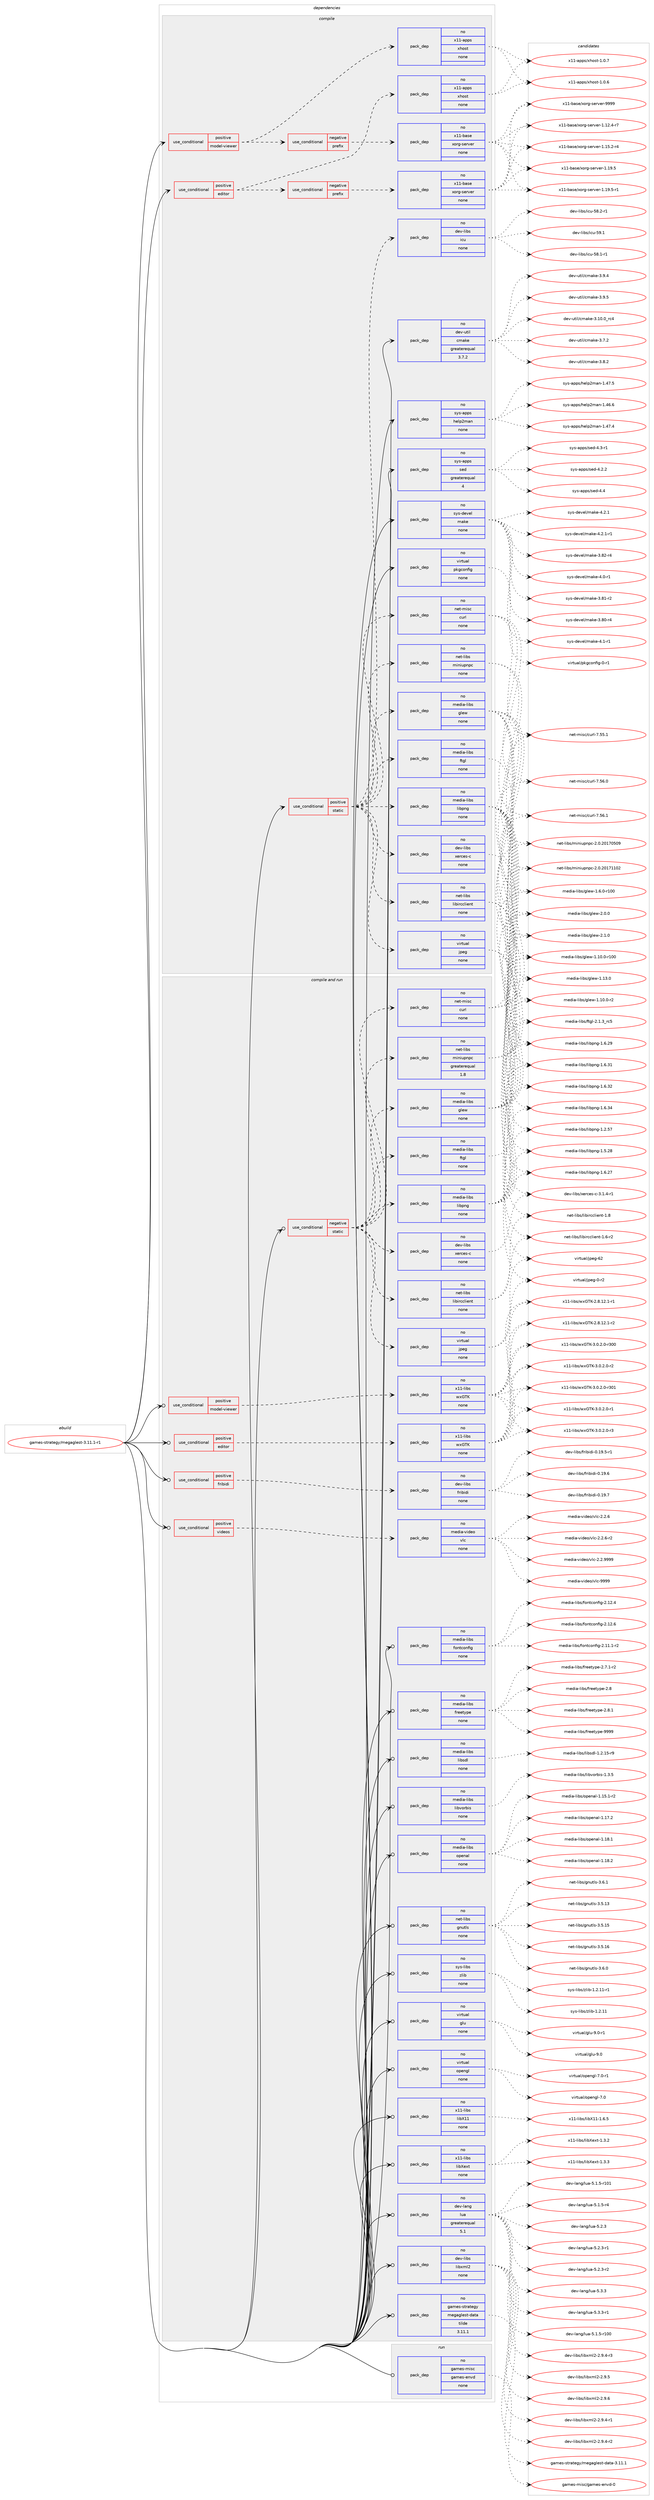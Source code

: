 digraph prolog {

# *************
# Graph options
# *************

newrank=true;
concentrate=true;
compound=true;
graph [rankdir=LR,fontname=Helvetica,fontsize=10,ranksep=1.5];#, ranksep=2.5, nodesep=0.2];
edge  [arrowhead=vee];
node  [fontname=Helvetica,fontsize=10];

# **********
# The ebuild
# **********

subgraph cluster_leftcol {
color=gray;
rank=same;
label=<<i>ebuild</i>>;
id [label="games-strategy/megaglest-3.11.1-r1", color=red, width=4, href="../games-strategy/megaglest-3.11.1-r1.svg"];
}

# ****************
# The dependencies
# ****************

subgraph cluster_midcol {
color=gray;
label=<<i>dependencies</i>>;
subgraph cluster_compile {
fillcolor="#eeeeee";
style=filled;
label=<<i>compile</i>>;
subgraph cond81208 {
dependency304626 [label=<<TABLE BORDER="0" CELLBORDER="1" CELLSPACING="0" CELLPADDING="4"><TR><TD ROWSPAN="3" CELLPADDING="10">use_conditional</TD></TR><TR><TD>positive</TD></TR><TR><TD>editor</TD></TR></TABLE>>, shape=none, color=red];
subgraph cond81209 {
dependency304627 [label=<<TABLE BORDER="0" CELLBORDER="1" CELLSPACING="0" CELLPADDING="4"><TR><TD ROWSPAN="3" CELLPADDING="10">use_conditional</TD></TR><TR><TD>negative</TD></TR><TR><TD>prefix</TD></TR></TABLE>>, shape=none, color=red];
subgraph pack218644 {
dependency304628 [label=<<TABLE BORDER="0" CELLBORDER="1" CELLSPACING="0" CELLPADDING="4" WIDTH="220"><TR><TD ROWSPAN="6" CELLPADDING="30">pack_dep</TD></TR><TR><TD WIDTH="110">no</TD></TR><TR><TD>x11-base</TD></TR><TR><TD>xorg-server</TD></TR><TR><TD>none</TD></TR><TR><TD></TD></TR></TABLE>>, shape=none, color=blue];
}
dependency304627:e -> dependency304628:w [weight=20,style="dashed",arrowhead="vee"];
}
dependency304626:e -> dependency304627:w [weight=20,style="dashed",arrowhead="vee"];
subgraph pack218645 {
dependency304629 [label=<<TABLE BORDER="0" CELLBORDER="1" CELLSPACING="0" CELLPADDING="4" WIDTH="220"><TR><TD ROWSPAN="6" CELLPADDING="30">pack_dep</TD></TR><TR><TD WIDTH="110">no</TD></TR><TR><TD>x11-apps</TD></TR><TR><TD>xhost</TD></TR><TR><TD>none</TD></TR><TR><TD></TD></TR></TABLE>>, shape=none, color=blue];
}
dependency304626:e -> dependency304629:w [weight=20,style="dashed",arrowhead="vee"];
}
id:e -> dependency304626:w [weight=20,style="solid",arrowhead="vee"];
subgraph cond81210 {
dependency304630 [label=<<TABLE BORDER="0" CELLBORDER="1" CELLSPACING="0" CELLPADDING="4"><TR><TD ROWSPAN="3" CELLPADDING="10">use_conditional</TD></TR><TR><TD>positive</TD></TR><TR><TD>model-viewer</TD></TR></TABLE>>, shape=none, color=red];
subgraph cond81211 {
dependency304631 [label=<<TABLE BORDER="0" CELLBORDER="1" CELLSPACING="0" CELLPADDING="4"><TR><TD ROWSPAN="3" CELLPADDING="10">use_conditional</TD></TR><TR><TD>negative</TD></TR><TR><TD>prefix</TD></TR></TABLE>>, shape=none, color=red];
subgraph pack218646 {
dependency304632 [label=<<TABLE BORDER="0" CELLBORDER="1" CELLSPACING="0" CELLPADDING="4" WIDTH="220"><TR><TD ROWSPAN="6" CELLPADDING="30">pack_dep</TD></TR><TR><TD WIDTH="110">no</TD></TR><TR><TD>x11-base</TD></TR><TR><TD>xorg-server</TD></TR><TR><TD>none</TD></TR><TR><TD></TD></TR></TABLE>>, shape=none, color=blue];
}
dependency304631:e -> dependency304632:w [weight=20,style="dashed",arrowhead="vee"];
}
dependency304630:e -> dependency304631:w [weight=20,style="dashed",arrowhead="vee"];
subgraph pack218647 {
dependency304633 [label=<<TABLE BORDER="0" CELLBORDER="1" CELLSPACING="0" CELLPADDING="4" WIDTH="220"><TR><TD ROWSPAN="6" CELLPADDING="30">pack_dep</TD></TR><TR><TD WIDTH="110">no</TD></TR><TR><TD>x11-apps</TD></TR><TR><TD>xhost</TD></TR><TR><TD>none</TD></TR><TR><TD></TD></TR></TABLE>>, shape=none, color=blue];
}
dependency304630:e -> dependency304633:w [weight=20,style="dashed",arrowhead="vee"];
}
id:e -> dependency304630:w [weight=20,style="solid",arrowhead="vee"];
subgraph cond81212 {
dependency304634 [label=<<TABLE BORDER="0" CELLBORDER="1" CELLSPACING="0" CELLPADDING="4"><TR><TD ROWSPAN="3" CELLPADDING="10">use_conditional</TD></TR><TR><TD>positive</TD></TR><TR><TD>static</TD></TR></TABLE>>, shape=none, color=red];
subgraph pack218648 {
dependency304635 [label=<<TABLE BORDER="0" CELLBORDER="1" CELLSPACING="0" CELLPADDING="4" WIDTH="220"><TR><TD ROWSPAN="6" CELLPADDING="30">pack_dep</TD></TR><TR><TD WIDTH="110">no</TD></TR><TR><TD>dev-libs</TD></TR><TR><TD>icu</TD></TR><TR><TD>none</TD></TR><TR><TD></TD></TR></TABLE>>, shape=none, color=blue];
}
dependency304634:e -> dependency304635:w [weight=20,style="dashed",arrowhead="vee"];
subgraph pack218649 {
dependency304636 [label=<<TABLE BORDER="0" CELLBORDER="1" CELLSPACING="0" CELLPADDING="4" WIDTH="220"><TR><TD ROWSPAN="6" CELLPADDING="30">pack_dep</TD></TR><TR><TD WIDTH="110">no</TD></TR><TR><TD>dev-libs</TD></TR><TR><TD>xerces-c</TD></TR><TR><TD>none</TD></TR><TR><TD></TD></TR></TABLE>>, shape=none, color=blue];
}
dependency304634:e -> dependency304636:w [weight=20,style="dashed",arrowhead="vee"];
subgraph pack218650 {
dependency304637 [label=<<TABLE BORDER="0" CELLBORDER="1" CELLSPACING="0" CELLPADDING="4" WIDTH="220"><TR><TD ROWSPAN="6" CELLPADDING="30">pack_dep</TD></TR><TR><TD WIDTH="110">no</TD></TR><TR><TD>media-libs</TD></TR><TR><TD>ftgl</TD></TR><TR><TD>none</TD></TR><TR><TD></TD></TR></TABLE>>, shape=none, color=blue];
}
dependency304634:e -> dependency304637:w [weight=20,style="dashed",arrowhead="vee"];
subgraph pack218651 {
dependency304638 [label=<<TABLE BORDER="0" CELLBORDER="1" CELLSPACING="0" CELLPADDING="4" WIDTH="220"><TR><TD ROWSPAN="6" CELLPADDING="30">pack_dep</TD></TR><TR><TD WIDTH="110">no</TD></TR><TR><TD>media-libs</TD></TR><TR><TD>glew</TD></TR><TR><TD>none</TD></TR><TR><TD></TD></TR></TABLE>>, shape=none, color=blue];
}
dependency304634:e -> dependency304638:w [weight=20,style="dashed",arrowhead="vee"];
subgraph pack218652 {
dependency304639 [label=<<TABLE BORDER="0" CELLBORDER="1" CELLSPACING="0" CELLPADDING="4" WIDTH="220"><TR><TD ROWSPAN="6" CELLPADDING="30">pack_dep</TD></TR><TR><TD WIDTH="110">no</TD></TR><TR><TD>media-libs</TD></TR><TR><TD>libpng</TD></TR><TR><TD>none</TD></TR><TR><TD></TD></TR></TABLE>>, shape=none, color=blue];
}
dependency304634:e -> dependency304639:w [weight=20,style="dashed",arrowhead="vee"];
subgraph pack218653 {
dependency304640 [label=<<TABLE BORDER="0" CELLBORDER="1" CELLSPACING="0" CELLPADDING="4" WIDTH="220"><TR><TD ROWSPAN="6" CELLPADDING="30">pack_dep</TD></TR><TR><TD WIDTH="110">no</TD></TR><TR><TD>net-libs</TD></TR><TR><TD>libircclient</TD></TR><TR><TD>none</TD></TR><TR><TD></TD></TR></TABLE>>, shape=none, color=blue];
}
dependency304634:e -> dependency304640:w [weight=20,style="dashed",arrowhead="vee"];
subgraph pack218654 {
dependency304641 [label=<<TABLE BORDER="0" CELLBORDER="1" CELLSPACING="0" CELLPADDING="4" WIDTH="220"><TR><TD ROWSPAN="6" CELLPADDING="30">pack_dep</TD></TR><TR><TD WIDTH="110">no</TD></TR><TR><TD>net-libs</TD></TR><TR><TD>miniupnpc</TD></TR><TR><TD>none</TD></TR><TR><TD></TD></TR></TABLE>>, shape=none, color=blue];
}
dependency304634:e -> dependency304641:w [weight=20,style="dashed",arrowhead="vee"];
subgraph pack218655 {
dependency304642 [label=<<TABLE BORDER="0" CELLBORDER="1" CELLSPACING="0" CELLPADDING="4" WIDTH="220"><TR><TD ROWSPAN="6" CELLPADDING="30">pack_dep</TD></TR><TR><TD WIDTH="110">no</TD></TR><TR><TD>net-misc</TD></TR><TR><TD>curl</TD></TR><TR><TD>none</TD></TR><TR><TD></TD></TR></TABLE>>, shape=none, color=blue];
}
dependency304634:e -> dependency304642:w [weight=20,style="dashed",arrowhead="vee"];
subgraph pack218656 {
dependency304643 [label=<<TABLE BORDER="0" CELLBORDER="1" CELLSPACING="0" CELLPADDING="4" WIDTH="220"><TR><TD ROWSPAN="6" CELLPADDING="30">pack_dep</TD></TR><TR><TD WIDTH="110">no</TD></TR><TR><TD>virtual</TD></TR><TR><TD>jpeg</TD></TR><TR><TD>none</TD></TR><TR><TD></TD></TR></TABLE>>, shape=none, color=blue];
}
dependency304634:e -> dependency304643:w [weight=20,style="dashed",arrowhead="vee"];
}
id:e -> dependency304634:w [weight=20,style="solid",arrowhead="vee"];
subgraph pack218657 {
dependency304644 [label=<<TABLE BORDER="0" CELLBORDER="1" CELLSPACING="0" CELLPADDING="4" WIDTH="220"><TR><TD ROWSPAN="6" CELLPADDING="30">pack_dep</TD></TR><TR><TD WIDTH="110">no</TD></TR><TR><TD>dev-util</TD></TR><TR><TD>cmake</TD></TR><TR><TD>greaterequal</TD></TR><TR><TD>3.7.2</TD></TR></TABLE>>, shape=none, color=blue];
}
id:e -> dependency304644:w [weight=20,style="solid",arrowhead="vee"];
subgraph pack218658 {
dependency304645 [label=<<TABLE BORDER="0" CELLBORDER="1" CELLSPACING="0" CELLPADDING="4" WIDTH="220"><TR><TD ROWSPAN="6" CELLPADDING="30">pack_dep</TD></TR><TR><TD WIDTH="110">no</TD></TR><TR><TD>sys-apps</TD></TR><TR><TD>help2man</TD></TR><TR><TD>none</TD></TR><TR><TD></TD></TR></TABLE>>, shape=none, color=blue];
}
id:e -> dependency304645:w [weight=20,style="solid",arrowhead="vee"];
subgraph pack218659 {
dependency304646 [label=<<TABLE BORDER="0" CELLBORDER="1" CELLSPACING="0" CELLPADDING="4" WIDTH="220"><TR><TD ROWSPAN="6" CELLPADDING="30">pack_dep</TD></TR><TR><TD WIDTH="110">no</TD></TR><TR><TD>sys-apps</TD></TR><TR><TD>sed</TD></TR><TR><TD>greaterequal</TD></TR><TR><TD>4</TD></TR></TABLE>>, shape=none, color=blue];
}
id:e -> dependency304646:w [weight=20,style="solid",arrowhead="vee"];
subgraph pack218660 {
dependency304647 [label=<<TABLE BORDER="0" CELLBORDER="1" CELLSPACING="0" CELLPADDING="4" WIDTH="220"><TR><TD ROWSPAN="6" CELLPADDING="30">pack_dep</TD></TR><TR><TD WIDTH="110">no</TD></TR><TR><TD>sys-devel</TD></TR><TR><TD>make</TD></TR><TR><TD>none</TD></TR><TR><TD></TD></TR></TABLE>>, shape=none, color=blue];
}
id:e -> dependency304647:w [weight=20,style="solid",arrowhead="vee"];
subgraph pack218661 {
dependency304648 [label=<<TABLE BORDER="0" CELLBORDER="1" CELLSPACING="0" CELLPADDING="4" WIDTH="220"><TR><TD ROWSPAN="6" CELLPADDING="30">pack_dep</TD></TR><TR><TD WIDTH="110">no</TD></TR><TR><TD>virtual</TD></TR><TR><TD>pkgconfig</TD></TR><TR><TD>none</TD></TR><TR><TD></TD></TR></TABLE>>, shape=none, color=blue];
}
id:e -> dependency304648:w [weight=20,style="solid",arrowhead="vee"];
}
subgraph cluster_compileandrun {
fillcolor="#eeeeee";
style=filled;
label=<<i>compile and run</i>>;
subgraph cond81213 {
dependency304649 [label=<<TABLE BORDER="0" CELLBORDER="1" CELLSPACING="0" CELLPADDING="4"><TR><TD ROWSPAN="3" CELLPADDING="10">use_conditional</TD></TR><TR><TD>negative</TD></TR><TR><TD>static</TD></TR></TABLE>>, shape=none, color=red];
subgraph pack218662 {
dependency304650 [label=<<TABLE BORDER="0" CELLBORDER="1" CELLSPACING="0" CELLPADDING="4" WIDTH="220"><TR><TD ROWSPAN="6" CELLPADDING="30">pack_dep</TD></TR><TR><TD WIDTH="110">no</TD></TR><TR><TD>dev-libs</TD></TR><TR><TD>xerces-c</TD></TR><TR><TD>none</TD></TR><TR><TD></TD></TR></TABLE>>, shape=none, color=blue];
}
dependency304649:e -> dependency304650:w [weight=20,style="dashed",arrowhead="vee"];
subgraph pack218663 {
dependency304651 [label=<<TABLE BORDER="0" CELLBORDER="1" CELLSPACING="0" CELLPADDING="4" WIDTH="220"><TR><TD ROWSPAN="6" CELLPADDING="30">pack_dep</TD></TR><TR><TD WIDTH="110">no</TD></TR><TR><TD>media-libs</TD></TR><TR><TD>ftgl</TD></TR><TR><TD>none</TD></TR><TR><TD></TD></TR></TABLE>>, shape=none, color=blue];
}
dependency304649:e -> dependency304651:w [weight=20,style="dashed",arrowhead="vee"];
subgraph pack218664 {
dependency304652 [label=<<TABLE BORDER="0" CELLBORDER="1" CELLSPACING="0" CELLPADDING="4" WIDTH="220"><TR><TD ROWSPAN="6" CELLPADDING="30">pack_dep</TD></TR><TR><TD WIDTH="110">no</TD></TR><TR><TD>media-libs</TD></TR><TR><TD>glew</TD></TR><TR><TD>none</TD></TR><TR><TD></TD></TR></TABLE>>, shape=none, color=blue];
}
dependency304649:e -> dependency304652:w [weight=20,style="dashed",arrowhead="vee"];
subgraph pack218665 {
dependency304653 [label=<<TABLE BORDER="0" CELLBORDER="1" CELLSPACING="0" CELLPADDING="4" WIDTH="220"><TR><TD ROWSPAN="6" CELLPADDING="30">pack_dep</TD></TR><TR><TD WIDTH="110">no</TD></TR><TR><TD>media-libs</TD></TR><TR><TD>libpng</TD></TR><TR><TD>none</TD></TR><TR><TD></TD></TR></TABLE>>, shape=none, color=blue];
}
dependency304649:e -> dependency304653:w [weight=20,style="dashed",arrowhead="vee"];
subgraph pack218666 {
dependency304654 [label=<<TABLE BORDER="0" CELLBORDER="1" CELLSPACING="0" CELLPADDING="4" WIDTH="220"><TR><TD ROWSPAN="6" CELLPADDING="30">pack_dep</TD></TR><TR><TD WIDTH="110">no</TD></TR><TR><TD>net-libs</TD></TR><TR><TD>libircclient</TD></TR><TR><TD>none</TD></TR><TR><TD></TD></TR></TABLE>>, shape=none, color=blue];
}
dependency304649:e -> dependency304654:w [weight=20,style="dashed",arrowhead="vee"];
subgraph pack218667 {
dependency304655 [label=<<TABLE BORDER="0" CELLBORDER="1" CELLSPACING="0" CELLPADDING="4" WIDTH="220"><TR><TD ROWSPAN="6" CELLPADDING="30">pack_dep</TD></TR><TR><TD WIDTH="110">no</TD></TR><TR><TD>net-libs</TD></TR><TR><TD>miniupnpc</TD></TR><TR><TD>greaterequal</TD></TR><TR><TD>1.8</TD></TR></TABLE>>, shape=none, color=blue];
}
dependency304649:e -> dependency304655:w [weight=20,style="dashed",arrowhead="vee"];
subgraph pack218668 {
dependency304656 [label=<<TABLE BORDER="0" CELLBORDER="1" CELLSPACING="0" CELLPADDING="4" WIDTH="220"><TR><TD ROWSPAN="6" CELLPADDING="30">pack_dep</TD></TR><TR><TD WIDTH="110">no</TD></TR><TR><TD>net-misc</TD></TR><TR><TD>curl</TD></TR><TR><TD>none</TD></TR><TR><TD></TD></TR></TABLE>>, shape=none, color=blue];
}
dependency304649:e -> dependency304656:w [weight=20,style="dashed",arrowhead="vee"];
subgraph pack218669 {
dependency304657 [label=<<TABLE BORDER="0" CELLBORDER="1" CELLSPACING="0" CELLPADDING="4" WIDTH="220"><TR><TD ROWSPAN="6" CELLPADDING="30">pack_dep</TD></TR><TR><TD WIDTH="110">no</TD></TR><TR><TD>virtual</TD></TR><TR><TD>jpeg</TD></TR><TR><TD>none</TD></TR><TR><TD></TD></TR></TABLE>>, shape=none, color=blue];
}
dependency304649:e -> dependency304657:w [weight=20,style="dashed",arrowhead="vee"];
}
id:e -> dependency304649:w [weight=20,style="solid",arrowhead="odotvee"];
subgraph cond81214 {
dependency304658 [label=<<TABLE BORDER="0" CELLBORDER="1" CELLSPACING="0" CELLPADDING="4"><TR><TD ROWSPAN="3" CELLPADDING="10">use_conditional</TD></TR><TR><TD>positive</TD></TR><TR><TD>editor</TD></TR></TABLE>>, shape=none, color=red];
subgraph pack218670 {
dependency304659 [label=<<TABLE BORDER="0" CELLBORDER="1" CELLSPACING="0" CELLPADDING="4" WIDTH="220"><TR><TD ROWSPAN="6" CELLPADDING="30">pack_dep</TD></TR><TR><TD WIDTH="110">no</TD></TR><TR><TD>x11-libs</TD></TR><TR><TD>wxGTK</TD></TR><TR><TD>none</TD></TR><TR><TD></TD></TR></TABLE>>, shape=none, color=blue];
}
dependency304658:e -> dependency304659:w [weight=20,style="dashed",arrowhead="vee"];
}
id:e -> dependency304658:w [weight=20,style="solid",arrowhead="odotvee"];
subgraph cond81215 {
dependency304660 [label=<<TABLE BORDER="0" CELLBORDER="1" CELLSPACING="0" CELLPADDING="4"><TR><TD ROWSPAN="3" CELLPADDING="10">use_conditional</TD></TR><TR><TD>positive</TD></TR><TR><TD>fribidi</TD></TR></TABLE>>, shape=none, color=red];
subgraph pack218671 {
dependency304661 [label=<<TABLE BORDER="0" CELLBORDER="1" CELLSPACING="0" CELLPADDING="4" WIDTH="220"><TR><TD ROWSPAN="6" CELLPADDING="30">pack_dep</TD></TR><TR><TD WIDTH="110">no</TD></TR><TR><TD>dev-libs</TD></TR><TR><TD>fribidi</TD></TR><TR><TD>none</TD></TR><TR><TD></TD></TR></TABLE>>, shape=none, color=blue];
}
dependency304660:e -> dependency304661:w [weight=20,style="dashed",arrowhead="vee"];
}
id:e -> dependency304660:w [weight=20,style="solid",arrowhead="odotvee"];
subgraph cond81216 {
dependency304662 [label=<<TABLE BORDER="0" CELLBORDER="1" CELLSPACING="0" CELLPADDING="4"><TR><TD ROWSPAN="3" CELLPADDING="10">use_conditional</TD></TR><TR><TD>positive</TD></TR><TR><TD>model-viewer</TD></TR></TABLE>>, shape=none, color=red];
subgraph pack218672 {
dependency304663 [label=<<TABLE BORDER="0" CELLBORDER="1" CELLSPACING="0" CELLPADDING="4" WIDTH="220"><TR><TD ROWSPAN="6" CELLPADDING="30">pack_dep</TD></TR><TR><TD WIDTH="110">no</TD></TR><TR><TD>x11-libs</TD></TR><TR><TD>wxGTK</TD></TR><TR><TD>none</TD></TR><TR><TD></TD></TR></TABLE>>, shape=none, color=blue];
}
dependency304662:e -> dependency304663:w [weight=20,style="dashed",arrowhead="vee"];
}
id:e -> dependency304662:w [weight=20,style="solid",arrowhead="odotvee"];
subgraph cond81217 {
dependency304664 [label=<<TABLE BORDER="0" CELLBORDER="1" CELLSPACING="0" CELLPADDING="4"><TR><TD ROWSPAN="3" CELLPADDING="10">use_conditional</TD></TR><TR><TD>positive</TD></TR><TR><TD>videos</TD></TR></TABLE>>, shape=none, color=red];
subgraph pack218673 {
dependency304665 [label=<<TABLE BORDER="0" CELLBORDER="1" CELLSPACING="0" CELLPADDING="4" WIDTH="220"><TR><TD ROWSPAN="6" CELLPADDING="30">pack_dep</TD></TR><TR><TD WIDTH="110">no</TD></TR><TR><TD>media-video</TD></TR><TR><TD>vlc</TD></TR><TR><TD>none</TD></TR><TR><TD></TD></TR></TABLE>>, shape=none, color=blue];
}
dependency304664:e -> dependency304665:w [weight=20,style="dashed",arrowhead="vee"];
}
id:e -> dependency304664:w [weight=20,style="solid",arrowhead="odotvee"];
subgraph pack218674 {
dependency304666 [label=<<TABLE BORDER="0" CELLBORDER="1" CELLSPACING="0" CELLPADDING="4" WIDTH="220"><TR><TD ROWSPAN="6" CELLPADDING="30">pack_dep</TD></TR><TR><TD WIDTH="110">no</TD></TR><TR><TD>dev-lang</TD></TR><TR><TD>lua</TD></TR><TR><TD>greaterequal</TD></TR><TR><TD>5.1</TD></TR></TABLE>>, shape=none, color=blue];
}
id:e -> dependency304666:w [weight=20,style="solid",arrowhead="odotvee"];
subgraph pack218675 {
dependency304667 [label=<<TABLE BORDER="0" CELLBORDER="1" CELLSPACING="0" CELLPADDING="4" WIDTH="220"><TR><TD ROWSPAN="6" CELLPADDING="30">pack_dep</TD></TR><TR><TD WIDTH="110">no</TD></TR><TR><TD>dev-libs</TD></TR><TR><TD>libxml2</TD></TR><TR><TD>none</TD></TR><TR><TD></TD></TR></TABLE>>, shape=none, color=blue];
}
id:e -> dependency304667:w [weight=20,style="solid",arrowhead="odotvee"];
subgraph pack218676 {
dependency304668 [label=<<TABLE BORDER="0" CELLBORDER="1" CELLSPACING="0" CELLPADDING="4" WIDTH="220"><TR><TD ROWSPAN="6" CELLPADDING="30">pack_dep</TD></TR><TR><TD WIDTH="110">no</TD></TR><TR><TD>games-strategy</TD></TR><TR><TD>megaglest-data</TD></TR><TR><TD>tilde</TD></TR><TR><TD>3.11.1</TD></TR></TABLE>>, shape=none, color=blue];
}
id:e -> dependency304668:w [weight=20,style="solid",arrowhead="odotvee"];
subgraph pack218677 {
dependency304669 [label=<<TABLE BORDER="0" CELLBORDER="1" CELLSPACING="0" CELLPADDING="4" WIDTH="220"><TR><TD ROWSPAN="6" CELLPADDING="30">pack_dep</TD></TR><TR><TD WIDTH="110">no</TD></TR><TR><TD>media-libs</TD></TR><TR><TD>fontconfig</TD></TR><TR><TD>none</TD></TR><TR><TD></TD></TR></TABLE>>, shape=none, color=blue];
}
id:e -> dependency304669:w [weight=20,style="solid",arrowhead="odotvee"];
subgraph pack218678 {
dependency304670 [label=<<TABLE BORDER="0" CELLBORDER="1" CELLSPACING="0" CELLPADDING="4" WIDTH="220"><TR><TD ROWSPAN="6" CELLPADDING="30">pack_dep</TD></TR><TR><TD WIDTH="110">no</TD></TR><TR><TD>media-libs</TD></TR><TR><TD>freetype</TD></TR><TR><TD>none</TD></TR><TR><TD></TD></TR></TABLE>>, shape=none, color=blue];
}
id:e -> dependency304670:w [weight=20,style="solid",arrowhead="odotvee"];
subgraph pack218679 {
dependency304671 [label=<<TABLE BORDER="0" CELLBORDER="1" CELLSPACING="0" CELLPADDING="4" WIDTH="220"><TR><TD ROWSPAN="6" CELLPADDING="30">pack_dep</TD></TR><TR><TD WIDTH="110">no</TD></TR><TR><TD>media-libs</TD></TR><TR><TD>libsdl</TD></TR><TR><TD>none</TD></TR><TR><TD></TD></TR></TABLE>>, shape=none, color=blue];
}
id:e -> dependency304671:w [weight=20,style="solid",arrowhead="odotvee"];
subgraph pack218680 {
dependency304672 [label=<<TABLE BORDER="0" CELLBORDER="1" CELLSPACING="0" CELLPADDING="4" WIDTH="220"><TR><TD ROWSPAN="6" CELLPADDING="30">pack_dep</TD></TR><TR><TD WIDTH="110">no</TD></TR><TR><TD>media-libs</TD></TR><TR><TD>libvorbis</TD></TR><TR><TD>none</TD></TR><TR><TD></TD></TR></TABLE>>, shape=none, color=blue];
}
id:e -> dependency304672:w [weight=20,style="solid",arrowhead="odotvee"];
subgraph pack218681 {
dependency304673 [label=<<TABLE BORDER="0" CELLBORDER="1" CELLSPACING="0" CELLPADDING="4" WIDTH="220"><TR><TD ROWSPAN="6" CELLPADDING="30">pack_dep</TD></TR><TR><TD WIDTH="110">no</TD></TR><TR><TD>media-libs</TD></TR><TR><TD>openal</TD></TR><TR><TD>none</TD></TR><TR><TD></TD></TR></TABLE>>, shape=none, color=blue];
}
id:e -> dependency304673:w [weight=20,style="solid",arrowhead="odotvee"];
subgraph pack218682 {
dependency304674 [label=<<TABLE BORDER="0" CELLBORDER="1" CELLSPACING="0" CELLPADDING="4" WIDTH="220"><TR><TD ROWSPAN="6" CELLPADDING="30">pack_dep</TD></TR><TR><TD WIDTH="110">no</TD></TR><TR><TD>net-libs</TD></TR><TR><TD>gnutls</TD></TR><TR><TD>none</TD></TR><TR><TD></TD></TR></TABLE>>, shape=none, color=blue];
}
id:e -> dependency304674:w [weight=20,style="solid",arrowhead="odotvee"];
subgraph pack218683 {
dependency304675 [label=<<TABLE BORDER="0" CELLBORDER="1" CELLSPACING="0" CELLPADDING="4" WIDTH="220"><TR><TD ROWSPAN="6" CELLPADDING="30">pack_dep</TD></TR><TR><TD WIDTH="110">no</TD></TR><TR><TD>sys-libs</TD></TR><TR><TD>zlib</TD></TR><TR><TD>none</TD></TR><TR><TD></TD></TR></TABLE>>, shape=none, color=blue];
}
id:e -> dependency304675:w [weight=20,style="solid",arrowhead="odotvee"];
subgraph pack218684 {
dependency304676 [label=<<TABLE BORDER="0" CELLBORDER="1" CELLSPACING="0" CELLPADDING="4" WIDTH="220"><TR><TD ROWSPAN="6" CELLPADDING="30">pack_dep</TD></TR><TR><TD WIDTH="110">no</TD></TR><TR><TD>virtual</TD></TR><TR><TD>glu</TD></TR><TR><TD>none</TD></TR><TR><TD></TD></TR></TABLE>>, shape=none, color=blue];
}
id:e -> dependency304676:w [weight=20,style="solid",arrowhead="odotvee"];
subgraph pack218685 {
dependency304677 [label=<<TABLE BORDER="0" CELLBORDER="1" CELLSPACING="0" CELLPADDING="4" WIDTH="220"><TR><TD ROWSPAN="6" CELLPADDING="30">pack_dep</TD></TR><TR><TD WIDTH="110">no</TD></TR><TR><TD>virtual</TD></TR><TR><TD>opengl</TD></TR><TR><TD>none</TD></TR><TR><TD></TD></TR></TABLE>>, shape=none, color=blue];
}
id:e -> dependency304677:w [weight=20,style="solid",arrowhead="odotvee"];
subgraph pack218686 {
dependency304678 [label=<<TABLE BORDER="0" CELLBORDER="1" CELLSPACING="0" CELLPADDING="4" WIDTH="220"><TR><TD ROWSPAN="6" CELLPADDING="30">pack_dep</TD></TR><TR><TD WIDTH="110">no</TD></TR><TR><TD>x11-libs</TD></TR><TR><TD>libX11</TD></TR><TR><TD>none</TD></TR><TR><TD></TD></TR></TABLE>>, shape=none, color=blue];
}
id:e -> dependency304678:w [weight=20,style="solid",arrowhead="odotvee"];
subgraph pack218687 {
dependency304679 [label=<<TABLE BORDER="0" CELLBORDER="1" CELLSPACING="0" CELLPADDING="4" WIDTH="220"><TR><TD ROWSPAN="6" CELLPADDING="30">pack_dep</TD></TR><TR><TD WIDTH="110">no</TD></TR><TR><TD>x11-libs</TD></TR><TR><TD>libXext</TD></TR><TR><TD>none</TD></TR><TR><TD></TD></TR></TABLE>>, shape=none, color=blue];
}
id:e -> dependency304679:w [weight=20,style="solid",arrowhead="odotvee"];
}
subgraph cluster_run {
fillcolor="#eeeeee";
style=filled;
label=<<i>run</i>>;
subgraph pack218688 {
dependency304680 [label=<<TABLE BORDER="0" CELLBORDER="1" CELLSPACING="0" CELLPADDING="4" WIDTH="220"><TR><TD ROWSPAN="6" CELLPADDING="30">pack_dep</TD></TR><TR><TD WIDTH="110">no</TD></TR><TR><TD>games-misc</TD></TR><TR><TD>games-envd</TD></TR><TR><TD>none</TD></TR><TR><TD></TD></TR></TABLE>>, shape=none, color=blue];
}
id:e -> dependency304680:w [weight=20,style="solid",arrowhead="odot"];
}
}

# **************
# The candidates
# **************

subgraph cluster_choices {
rank=same;
color=gray;
label=<<i>candidates</i>>;

subgraph choice218644 {
color=black;
nodesep=1;
choice12049494598971151014712011111410345115101114118101114454946495046524511455 [label="x11-base/xorg-server-1.12.4-r7", color=red, width=4,href="../x11-base/xorg-server-1.12.4-r7.svg"];
choice12049494598971151014712011111410345115101114118101114454946495346504511452 [label="x11-base/xorg-server-1.15.2-r4", color=red, width=4,href="../x11-base/xorg-server-1.15.2-r4.svg"];
choice1204949459897115101471201111141034511510111411810111445494649574653 [label="x11-base/xorg-server-1.19.5", color=red, width=4,href="../x11-base/xorg-server-1.19.5.svg"];
choice12049494598971151014712011111410345115101114118101114454946495746534511449 [label="x11-base/xorg-server-1.19.5-r1", color=red, width=4,href="../x11-base/xorg-server-1.19.5-r1.svg"];
choice120494945989711510147120111114103451151011141181011144557575757 [label="x11-base/xorg-server-9999", color=red, width=4,href="../x11-base/xorg-server-9999.svg"];
dependency304628:e -> choice12049494598971151014712011111410345115101114118101114454946495046524511455:w [style=dotted,weight="100"];
dependency304628:e -> choice12049494598971151014712011111410345115101114118101114454946495346504511452:w [style=dotted,weight="100"];
dependency304628:e -> choice1204949459897115101471201111141034511510111411810111445494649574653:w [style=dotted,weight="100"];
dependency304628:e -> choice12049494598971151014712011111410345115101114118101114454946495746534511449:w [style=dotted,weight="100"];
dependency304628:e -> choice120494945989711510147120111114103451151011141181011144557575757:w [style=dotted,weight="100"];
}
subgraph choice218645 {
color=black;
nodesep=1;
choice1204949459711211211547120104111115116454946484654 [label="x11-apps/xhost-1.0.6", color=red, width=4,href="../x11-apps/xhost-1.0.6.svg"];
choice1204949459711211211547120104111115116454946484655 [label="x11-apps/xhost-1.0.7", color=red, width=4,href="../x11-apps/xhost-1.0.7.svg"];
dependency304629:e -> choice1204949459711211211547120104111115116454946484654:w [style=dotted,weight="100"];
dependency304629:e -> choice1204949459711211211547120104111115116454946484655:w [style=dotted,weight="100"];
}
subgraph choice218646 {
color=black;
nodesep=1;
choice12049494598971151014712011111410345115101114118101114454946495046524511455 [label="x11-base/xorg-server-1.12.4-r7", color=red, width=4,href="../x11-base/xorg-server-1.12.4-r7.svg"];
choice12049494598971151014712011111410345115101114118101114454946495346504511452 [label="x11-base/xorg-server-1.15.2-r4", color=red, width=4,href="../x11-base/xorg-server-1.15.2-r4.svg"];
choice1204949459897115101471201111141034511510111411810111445494649574653 [label="x11-base/xorg-server-1.19.5", color=red, width=4,href="../x11-base/xorg-server-1.19.5.svg"];
choice12049494598971151014712011111410345115101114118101114454946495746534511449 [label="x11-base/xorg-server-1.19.5-r1", color=red, width=4,href="../x11-base/xorg-server-1.19.5-r1.svg"];
choice120494945989711510147120111114103451151011141181011144557575757 [label="x11-base/xorg-server-9999", color=red, width=4,href="../x11-base/xorg-server-9999.svg"];
dependency304632:e -> choice12049494598971151014712011111410345115101114118101114454946495046524511455:w [style=dotted,weight="100"];
dependency304632:e -> choice12049494598971151014712011111410345115101114118101114454946495346504511452:w [style=dotted,weight="100"];
dependency304632:e -> choice1204949459897115101471201111141034511510111411810111445494649574653:w [style=dotted,weight="100"];
dependency304632:e -> choice12049494598971151014712011111410345115101114118101114454946495746534511449:w [style=dotted,weight="100"];
dependency304632:e -> choice120494945989711510147120111114103451151011141181011144557575757:w [style=dotted,weight="100"];
}
subgraph choice218647 {
color=black;
nodesep=1;
choice1204949459711211211547120104111115116454946484654 [label="x11-apps/xhost-1.0.6", color=red, width=4,href="../x11-apps/xhost-1.0.6.svg"];
choice1204949459711211211547120104111115116454946484655 [label="x11-apps/xhost-1.0.7", color=red, width=4,href="../x11-apps/xhost-1.0.7.svg"];
dependency304633:e -> choice1204949459711211211547120104111115116454946484654:w [style=dotted,weight="100"];
dependency304633:e -> choice1204949459711211211547120104111115116454946484655:w [style=dotted,weight="100"];
}
subgraph choice218648 {
color=black;
nodesep=1;
choice1001011184510810598115471059911745535646494511449 [label="dev-libs/icu-58.1-r1", color=red, width=4,href="../dev-libs/icu-58.1-r1.svg"];
choice1001011184510810598115471059911745535646504511449 [label="dev-libs/icu-58.2-r1", color=red, width=4,href="../dev-libs/icu-58.2-r1.svg"];
choice100101118451081059811547105991174553574649 [label="dev-libs/icu-59.1", color=red, width=4,href="../dev-libs/icu-59.1.svg"];
dependency304635:e -> choice1001011184510810598115471059911745535646494511449:w [style=dotted,weight="100"];
dependency304635:e -> choice1001011184510810598115471059911745535646504511449:w [style=dotted,weight="100"];
dependency304635:e -> choice100101118451081059811547105991174553574649:w [style=dotted,weight="100"];
}
subgraph choice218649 {
color=black;
nodesep=1;
choice1001011184510810598115471201011149910111545994551464946524511449 [label="dev-libs/xerces-c-3.1.4-r1", color=red, width=4,href="../dev-libs/xerces-c-3.1.4-r1.svg"];
dependency304636:e -> choice1001011184510810598115471201011149910111545994551464946524511449:w [style=dotted,weight="100"];
}
subgraph choice218650 {
color=black;
nodesep=1;
choice10910110010597451081059811547102116103108455046494651951149953 [label="media-libs/ftgl-2.1.3_rc5", color=red, width=4,href="../media-libs/ftgl-2.1.3_rc5.svg"];
dependency304637:e -> choice10910110010597451081059811547102116103108455046494651951149953:w [style=dotted,weight="100"];
}
subgraph choice218651 {
color=black;
nodesep=1;
choice109101100105974510810598115471031081011194549464948464845114494848 [label="media-libs/glew-1.10.0-r100", color=red, width=4,href="../media-libs/glew-1.10.0-r100.svg"];
choice10910110010597451081059811547103108101119454946494846484511450 [label="media-libs/glew-1.10.0-r2", color=red, width=4,href="../media-libs/glew-1.10.0-r2.svg"];
choice1091011001059745108105981154710310810111945494649514648 [label="media-libs/glew-1.13.0", color=red, width=4,href="../media-libs/glew-1.13.0.svg"];
choice1091011001059745108105981154710310810111945494654464845114494848 [label="media-libs/glew-1.6.0-r100", color=red, width=4,href="../media-libs/glew-1.6.0-r100.svg"];
choice10910110010597451081059811547103108101119455046484648 [label="media-libs/glew-2.0.0", color=red, width=4,href="../media-libs/glew-2.0.0.svg"];
choice10910110010597451081059811547103108101119455046494648 [label="media-libs/glew-2.1.0", color=red, width=4,href="../media-libs/glew-2.1.0.svg"];
dependency304638:e -> choice109101100105974510810598115471031081011194549464948464845114494848:w [style=dotted,weight="100"];
dependency304638:e -> choice10910110010597451081059811547103108101119454946494846484511450:w [style=dotted,weight="100"];
dependency304638:e -> choice1091011001059745108105981154710310810111945494649514648:w [style=dotted,weight="100"];
dependency304638:e -> choice1091011001059745108105981154710310810111945494654464845114494848:w [style=dotted,weight="100"];
dependency304638:e -> choice10910110010597451081059811547103108101119455046484648:w [style=dotted,weight="100"];
dependency304638:e -> choice10910110010597451081059811547103108101119455046494648:w [style=dotted,weight="100"];
}
subgraph choice218652 {
color=black;
nodesep=1;
choice109101100105974510810598115471081059811211010345494650465355 [label="media-libs/libpng-1.2.57", color=red, width=4,href="../media-libs/libpng-1.2.57.svg"];
choice109101100105974510810598115471081059811211010345494653465056 [label="media-libs/libpng-1.5.28", color=red, width=4,href="../media-libs/libpng-1.5.28.svg"];
choice109101100105974510810598115471081059811211010345494654465055 [label="media-libs/libpng-1.6.27", color=red, width=4,href="../media-libs/libpng-1.6.27.svg"];
choice109101100105974510810598115471081059811211010345494654465057 [label="media-libs/libpng-1.6.29", color=red, width=4,href="../media-libs/libpng-1.6.29.svg"];
choice109101100105974510810598115471081059811211010345494654465149 [label="media-libs/libpng-1.6.31", color=red, width=4,href="../media-libs/libpng-1.6.31.svg"];
choice109101100105974510810598115471081059811211010345494654465150 [label="media-libs/libpng-1.6.32", color=red, width=4,href="../media-libs/libpng-1.6.32.svg"];
choice109101100105974510810598115471081059811211010345494654465152 [label="media-libs/libpng-1.6.34", color=red, width=4,href="../media-libs/libpng-1.6.34.svg"];
dependency304639:e -> choice109101100105974510810598115471081059811211010345494650465355:w [style=dotted,weight="100"];
dependency304639:e -> choice109101100105974510810598115471081059811211010345494653465056:w [style=dotted,weight="100"];
dependency304639:e -> choice109101100105974510810598115471081059811211010345494654465055:w [style=dotted,weight="100"];
dependency304639:e -> choice109101100105974510810598115471081059811211010345494654465057:w [style=dotted,weight="100"];
dependency304639:e -> choice109101100105974510810598115471081059811211010345494654465149:w [style=dotted,weight="100"];
dependency304639:e -> choice109101100105974510810598115471081059811211010345494654465150:w [style=dotted,weight="100"];
dependency304639:e -> choice109101100105974510810598115471081059811211010345494654465152:w [style=dotted,weight="100"];
}
subgraph choice218653 {
color=black;
nodesep=1;
choice110101116451081059811547108105981051149999108105101110116454946544511450 [label="net-libs/libircclient-1.6-r2", color=red, width=4,href="../net-libs/libircclient-1.6-r2.svg"];
choice11010111645108105981154710810598105114999910810510111011645494656 [label="net-libs/libircclient-1.8", color=red, width=4,href="../net-libs/libircclient-1.8.svg"];
dependency304640:e -> choice110101116451081059811547108105981051149999108105101110116454946544511450:w [style=dotted,weight="100"];
dependency304640:e -> choice11010111645108105981154710810598105114999910810510111011645494656:w [style=dotted,weight="100"];
}
subgraph choice218654 {
color=black;
nodesep=1;
choice1101011164510810598115471091051101051171121101129945504648465048495548534857 [label="net-libs/miniupnpc-2.0.20170509", color=red, width=4,href="../net-libs/miniupnpc-2.0.20170509.svg"];
choice1101011164510810598115471091051101051171121101129945504648465048495549494850 [label="net-libs/miniupnpc-2.0.20171102", color=red, width=4,href="../net-libs/miniupnpc-2.0.20171102.svg"];
dependency304641:e -> choice1101011164510810598115471091051101051171121101129945504648465048495548534857:w [style=dotted,weight="100"];
dependency304641:e -> choice1101011164510810598115471091051101051171121101129945504648465048495549494850:w [style=dotted,weight="100"];
}
subgraph choice218655 {
color=black;
nodesep=1;
choice1101011164510910511599479911711410845554653534649 [label="net-misc/curl-7.55.1", color=red, width=4,href="../net-misc/curl-7.55.1.svg"];
choice1101011164510910511599479911711410845554653544648 [label="net-misc/curl-7.56.0", color=red, width=4,href="../net-misc/curl-7.56.0.svg"];
choice1101011164510910511599479911711410845554653544649 [label="net-misc/curl-7.56.1", color=red, width=4,href="../net-misc/curl-7.56.1.svg"];
dependency304642:e -> choice1101011164510910511599479911711410845554653534649:w [style=dotted,weight="100"];
dependency304642:e -> choice1101011164510910511599479911711410845554653544648:w [style=dotted,weight="100"];
dependency304642:e -> choice1101011164510910511599479911711410845554653544649:w [style=dotted,weight="100"];
}
subgraph choice218656 {
color=black;
nodesep=1;
choice118105114116117971084710611210110345484511450 [label="virtual/jpeg-0-r2", color=red, width=4,href="../virtual/jpeg-0-r2.svg"];
choice1181051141161179710847106112101103455450 [label="virtual/jpeg-62", color=red, width=4,href="../virtual/jpeg-62.svg"];
dependency304643:e -> choice118105114116117971084710611210110345484511450:w [style=dotted,weight="100"];
dependency304643:e -> choice1181051141161179710847106112101103455450:w [style=dotted,weight="100"];
}
subgraph choice218657 {
color=black;
nodesep=1;
choice1001011184511711610510847991099710710145514649484648951149952 [label="dev-util/cmake-3.10.0_rc4", color=red, width=4,href="../dev-util/cmake-3.10.0_rc4.svg"];
choice10010111845117116105108479910997107101455146554650 [label="dev-util/cmake-3.7.2", color=red, width=4,href="../dev-util/cmake-3.7.2.svg"];
choice10010111845117116105108479910997107101455146564650 [label="dev-util/cmake-3.8.2", color=red, width=4,href="../dev-util/cmake-3.8.2.svg"];
choice10010111845117116105108479910997107101455146574652 [label="dev-util/cmake-3.9.4", color=red, width=4,href="../dev-util/cmake-3.9.4.svg"];
choice10010111845117116105108479910997107101455146574653 [label="dev-util/cmake-3.9.5", color=red, width=4,href="../dev-util/cmake-3.9.5.svg"];
dependency304644:e -> choice1001011184511711610510847991099710710145514649484648951149952:w [style=dotted,weight="100"];
dependency304644:e -> choice10010111845117116105108479910997107101455146554650:w [style=dotted,weight="100"];
dependency304644:e -> choice10010111845117116105108479910997107101455146564650:w [style=dotted,weight="100"];
dependency304644:e -> choice10010111845117116105108479910997107101455146574652:w [style=dotted,weight="100"];
dependency304644:e -> choice10010111845117116105108479910997107101455146574653:w [style=dotted,weight="100"];
}
subgraph choice218658 {
color=black;
nodesep=1;
choice115121115459711211211547104101108112501099711045494652544654 [label="sys-apps/help2man-1.46.6", color=red, width=4,href="../sys-apps/help2man-1.46.6.svg"];
choice115121115459711211211547104101108112501099711045494652554652 [label="sys-apps/help2man-1.47.4", color=red, width=4,href="../sys-apps/help2man-1.47.4.svg"];
choice115121115459711211211547104101108112501099711045494652554653 [label="sys-apps/help2man-1.47.5", color=red, width=4,href="../sys-apps/help2man-1.47.5.svg"];
dependency304645:e -> choice115121115459711211211547104101108112501099711045494652544654:w [style=dotted,weight="100"];
dependency304645:e -> choice115121115459711211211547104101108112501099711045494652554652:w [style=dotted,weight="100"];
dependency304645:e -> choice115121115459711211211547104101108112501099711045494652554653:w [style=dotted,weight="100"];
}
subgraph choice218659 {
color=black;
nodesep=1;
choice115121115459711211211547115101100455246504650 [label="sys-apps/sed-4.2.2", color=red, width=4,href="../sys-apps/sed-4.2.2.svg"];
choice115121115459711211211547115101100455246514511449 [label="sys-apps/sed-4.3-r1", color=red, width=4,href="../sys-apps/sed-4.3-r1.svg"];
choice11512111545971121121154711510110045524652 [label="sys-apps/sed-4.4", color=red, width=4,href="../sys-apps/sed-4.4.svg"];
dependency304646:e -> choice115121115459711211211547115101100455246504650:w [style=dotted,weight="100"];
dependency304646:e -> choice115121115459711211211547115101100455246514511449:w [style=dotted,weight="100"];
dependency304646:e -> choice11512111545971121121154711510110045524652:w [style=dotted,weight="100"];
}
subgraph choice218660 {
color=black;
nodesep=1;
choice11512111545100101118101108471099710710145514656484511452 [label="sys-devel/make-3.80-r4", color=red, width=4,href="../sys-devel/make-3.80-r4.svg"];
choice11512111545100101118101108471099710710145514656494511450 [label="sys-devel/make-3.81-r2", color=red, width=4,href="../sys-devel/make-3.81-r2.svg"];
choice11512111545100101118101108471099710710145514656504511452 [label="sys-devel/make-3.82-r4", color=red, width=4,href="../sys-devel/make-3.82-r4.svg"];
choice115121115451001011181011084710997107101455246484511449 [label="sys-devel/make-4.0-r1", color=red, width=4,href="../sys-devel/make-4.0-r1.svg"];
choice115121115451001011181011084710997107101455246494511449 [label="sys-devel/make-4.1-r1", color=red, width=4,href="../sys-devel/make-4.1-r1.svg"];
choice115121115451001011181011084710997107101455246504649 [label="sys-devel/make-4.2.1", color=red, width=4,href="../sys-devel/make-4.2.1.svg"];
choice1151211154510010111810110847109971071014552465046494511449 [label="sys-devel/make-4.2.1-r1", color=red, width=4,href="../sys-devel/make-4.2.1-r1.svg"];
dependency304647:e -> choice11512111545100101118101108471099710710145514656484511452:w [style=dotted,weight="100"];
dependency304647:e -> choice11512111545100101118101108471099710710145514656494511450:w [style=dotted,weight="100"];
dependency304647:e -> choice11512111545100101118101108471099710710145514656504511452:w [style=dotted,weight="100"];
dependency304647:e -> choice115121115451001011181011084710997107101455246484511449:w [style=dotted,weight="100"];
dependency304647:e -> choice115121115451001011181011084710997107101455246494511449:w [style=dotted,weight="100"];
dependency304647:e -> choice115121115451001011181011084710997107101455246504649:w [style=dotted,weight="100"];
dependency304647:e -> choice1151211154510010111810110847109971071014552465046494511449:w [style=dotted,weight="100"];
}
subgraph choice218661 {
color=black;
nodesep=1;
choice11810511411611797108471121071039911111010210510345484511449 [label="virtual/pkgconfig-0-r1", color=red, width=4,href="../virtual/pkgconfig-0-r1.svg"];
dependency304648:e -> choice11810511411611797108471121071039911111010210510345484511449:w [style=dotted,weight="100"];
}
subgraph choice218662 {
color=black;
nodesep=1;
choice1001011184510810598115471201011149910111545994551464946524511449 [label="dev-libs/xerces-c-3.1.4-r1", color=red, width=4,href="../dev-libs/xerces-c-3.1.4-r1.svg"];
dependency304650:e -> choice1001011184510810598115471201011149910111545994551464946524511449:w [style=dotted,weight="100"];
}
subgraph choice218663 {
color=black;
nodesep=1;
choice10910110010597451081059811547102116103108455046494651951149953 [label="media-libs/ftgl-2.1.3_rc5", color=red, width=4,href="../media-libs/ftgl-2.1.3_rc5.svg"];
dependency304651:e -> choice10910110010597451081059811547102116103108455046494651951149953:w [style=dotted,weight="100"];
}
subgraph choice218664 {
color=black;
nodesep=1;
choice109101100105974510810598115471031081011194549464948464845114494848 [label="media-libs/glew-1.10.0-r100", color=red, width=4,href="../media-libs/glew-1.10.0-r100.svg"];
choice10910110010597451081059811547103108101119454946494846484511450 [label="media-libs/glew-1.10.0-r2", color=red, width=4,href="../media-libs/glew-1.10.0-r2.svg"];
choice1091011001059745108105981154710310810111945494649514648 [label="media-libs/glew-1.13.0", color=red, width=4,href="../media-libs/glew-1.13.0.svg"];
choice1091011001059745108105981154710310810111945494654464845114494848 [label="media-libs/glew-1.6.0-r100", color=red, width=4,href="../media-libs/glew-1.6.0-r100.svg"];
choice10910110010597451081059811547103108101119455046484648 [label="media-libs/glew-2.0.0", color=red, width=4,href="../media-libs/glew-2.0.0.svg"];
choice10910110010597451081059811547103108101119455046494648 [label="media-libs/glew-2.1.0", color=red, width=4,href="../media-libs/glew-2.1.0.svg"];
dependency304652:e -> choice109101100105974510810598115471031081011194549464948464845114494848:w [style=dotted,weight="100"];
dependency304652:e -> choice10910110010597451081059811547103108101119454946494846484511450:w [style=dotted,weight="100"];
dependency304652:e -> choice1091011001059745108105981154710310810111945494649514648:w [style=dotted,weight="100"];
dependency304652:e -> choice1091011001059745108105981154710310810111945494654464845114494848:w [style=dotted,weight="100"];
dependency304652:e -> choice10910110010597451081059811547103108101119455046484648:w [style=dotted,weight="100"];
dependency304652:e -> choice10910110010597451081059811547103108101119455046494648:w [style=dotted,weight="100"];
}
subgraph choice218665 {
color=black;
nodesep=1;
choice109101100105974510810598115471081059811211010345494650465355 [label="media-libs/libpng-1.2.57", color=red, width=4,href="../media-libs/libpng-1.2.57.svg"];
choice109101100105974510810598115471081059811211010345494653465056 [label="media-libs/libpng-1.5.28", color=red, width=4,href="../media-libs/libpng-1.5.28.svg"];
choice109101100105974510810598115471081059811211010345494654465055 [label="media-libs/libpng-1.6.27", color=red, width=4,href="../media-libs/libpng-1.6.27.svg"];
choice109101100105974510810598115471081059811211010345494654465057 [label="media-libs/libpng-1.6.29", color=red, width=4,href="../media-libs/libpng-1.6.29.svg"];
choice109101100105974510810598115471081059811211010345494654465149 [label="media-libs/libpng-1.6.31", color=red, width=4,href="../media-libs/libpng-1.6.31.svg"];
choice109101100105974510810598115471081059811211010345494654465150 [label="media-libs/libpng-1.6.32", color=red, width=4,href="../media-libs/libpng-1.6.32.svg"];
choice109101100105974510810598115471081059811211010345494654465152 [label="media-libs/libpng-1.6.34", color=red, width=4,href="../media-libs/libpng-1.6.34.svg"];
dependency304653:e -> choice109101100105974510810598115471081059811211010345494650465355:w [style=dotted,weight="100"];
dependency304653:e -> choice109101100105974510810598115471081059811211010345494653465056:w [style=dotted,weight="100"];
dependency304653:e -> choice109101100105974510810598115471081059811211010345494654465055:w [style=dotted,weight="100"];
dependency304653:e -> choice109101100105974510810598115471081059811211010345494654465057:w [style=dotted,weight="100"];
dependency304653:e -> choice109101100105974510810598115471081059811211010345494654465149:w [style=dotted,weight="100"];
dependency304653:e -> choice109101100105974510810598115471081059811211010345494654465150:w [style=dotted,weight="100"];
dependency304653:e -> choice109101100105974510810598115471081059811211010345494654465152:w [style=dotted,weight="100"];
}
subgraph choice218666 {
color=black;
nodesep=1;
choice110101116451081059811547108105981051149999108105101110116454946544511450 [label="net-libs/libircclient-1.6-r2", color=red, width=4,href="../net-libs/libircclient-1.6-r2.svg"];
choice11010111645108105981154710810598105114999910810510111011645494656 [label="net-libs/libircclient-1.8", color=red, width=4,href="../net-libs/libircclient-1.8.svg"];
dependency304654:e -> choice110101116451081059811547108105981051149999108105101110116454946544511450:w [style=dotted,weight="100"];
dependency304654:e -> choice11010111645108105981154710810598105114999910810510111011645494656:w [style=dotted,weight="100"];
}
subgraph choice218667 {
color=black;
nodesep=1;
choice1101011164510810598115471091051101051171121101129945504648465048495548534857 [label="net-libs/miniupnpc-2.0.20170509", color=red, width=4,href="../net-libs/miniupnpc-2.0.20170509.svg"];
choice1101011164510810598115471091051101051171121101129945504648465048495549494850 [label="net-libs/miniupnpc-2.0.20171102", color=red, width=4,href="../net-libs/miniupnpc-2.0.20171102.svg"];
dependency304655:e -> choice1101011164510810598115471091051101051171121101129945504648465048495548534857:w [style=dotted,weight="100"];
dependency304655:e -> choice1101011164510810598115471091051101051171121101129945504648465048495549494850:w [style=dotted,weight="100"];
}
subgraph choice218668 {
color=black;
nodesep=1;
choice1101011164510910511599479911711410845554653534649 [label="net-misc/curl-7.55.1", color=red, width=4,href="../net-misc/curl-7.55.1.svg"];
choice1101011164510910511599479911711410845554653544648 [label="net-misc/curl-7.56.0", color=red, width=4,href="../net-misc/curl-7.56.0.svg"];
choice1101011164510910511599479911711410845554653544649 [label="net-misc/curl-7.56.1", color=red, width=4,href="../net-misc/curl-7.56.1.svg"];
dependency304656:e -> choice1101011164510910511599479911711410845554653534649:w [style=dotted,weight="100"];
dependency304656:e -> choice1101011164510910511599479911711410845554653544648:w [style=dotted,weight="100"];
dependency304656:e -> choice1101011164510910511599479911711410845554653544649:w [style=dotted,weight="100"];
}
subgraph choice218669 {
color=black;
nodesep=1;
choice118105114116117971084710611210110345484511450 [label="virtual/jpeg-0-r2", color=red, width=4,href="../virtual/jpeg-0-r2.svg"];
choice1181051141161179710847106112101103455450 [label="virtual/jpeg-62", color=red, width=4,href="../virtual/jpeg-62.svg"];
dependency304657:e -> choice118105114116117971084710611210110345484511450:w [style=dotted,weight="100"];
dependency304657:e -> choice1181051141161179710847106112101103455450:w [style=dotted,weight="100"];
}
subgraph choice218670 {
color=black;
nodesep=1;
choice12049494510810598115471191207184754550465646495046494511449 [label="x11-libs/wxGTK-2.8.12.1-r1", color=red, width=4,href="../x11-libs/wxGTK-2.8.12.1-r1.svg"];
choice12049494510810598115471191207184754550465646495046494511450 [label="x11-libs/wxGTK-2.8.12.1-r2", color=red, width=4,href="../x11-libs/wxGTK-2.8.12.1-r2.svg"];
choice120494945108105981154711912071847545514648465046484511449 [label="x11-libs/wxGTK-3.0.2.0-r1", color=red, width=4,href="../x11-libs/wxGTK-3.0.2.0-r1.svg"];
choice120494945108105981154711912071847545514648465046484511450 [label="x11-libs/wxGTK-3.0.2.0-r2", color=red, width=4,href="../x11-libs/wxGTK-3.0.2.0-r2.svg"];
choice120494945108105981154711912071847545514648465046484511451 [label="x11-libs/wxGTK-3.0.2.0-r3", color=red, width=4,href="../x11-libs/wxGTK-3.0.2.0-r3.svg"];
choice1204949451081059811547119120718475455146484650464845114514848 [label="x11-libs/wxGTK-3.0.2.0-r300", color=red, width=4,href="../x11-libs/wxGTK-3.0.2.0-r300.svg"];
choice1204949451081059811547119120718475455146484650464845114514849 [label="x11-libs/wxGTK-3.0.2.0-r301", color=red, width=4,href="../x11-libs/wxGTK-3.0.2.0-r301.svg"];
dependency304659:e -> choice12049494510810598115471191207184754550465646495046494511449:w [style=dotted,weight="100"];
dependency304659:e -> choice12049494510810598115471191207184754550465646495046494511450:w [style=dotted,weight="100"];
dependency304659:e -> choice120494945108105981154711912071847545514648465046484511449:w [style=dotted,weight="100"];
dependency304659:e -> choice120494945108105981154711912071847545514648465046484511450:w [style=dotted,weight="100"];
dependency304659:e -> choice120494945108105981154711912071847545514648465046484511451:w [style=dotted,weight="100"];
dependency304659:e -> choice1204949451081059811547119120718475455146484650464845114514848:w [style=dotted,weight="100"];
dependency304659:e -> choice1204949451081059811547119120718475455146484650464845114514849:w [style=dotted,weight="100"];
}
subgraph choice218671 {
color=black;
nodesep=1;
choice10010111845108105981154710211410598105100105454846495746534511449 [label="dev-libs/fribidi-0.19.5-r1", color=red, width=4,href="../dev-libs/fribidi-0.19.5-r1.svg"];
choice1001011184510810598115471021141059810510010545484649574654 [label="dev-libs/fribidi-0.19.6", color=red, width=4,href="../dev-libs/fribidi-0.19.6.svg"];
choice1001011184510810598115471021141059810510010545484649574655 [label="dev-libs/fribidi-0.19.7", color=red, width=4,href="../dev-libs/fribidi-0.19.7.svg"];
dependency304661:e -> choice10010111845108105981154710211410598105100105454846495746534511449:w [style=dotted,weight="100"];
dependency304661:e -> choice1001011184510810598115471021141059810510010545484649574654:w [style=dotted,weight="100"];
dependency304661:e -> choice1001011184510810598115471021141059810510010545484649574655:w [style=dotted,weight="100"];
}
subgraph choice218672 {
color=black;
nodesep=1;
choice12049494510810598115471191207184754550465646495046494511449 [label="x11-libs/wxGTK-2.8.12.1-r1", color=red, width=4,href="../x11-libs/wxGTK-2.8.12.1-r1.svg"];
choice12049494510810598115471191207184754550465646495046494511450 [label="x11-libs/wxGTK-2.8.12.1-r2", color=red, width=4,href="../x11-libs/wxGTK-2.8.12.1-r2.svg"];
choice120494945108105981154711912071847545514648465046484511449 [label="x11-libs/wxGTK-3.0.2.0-r1", color=red, width=4,href="../x11-libs/wxGTK-3.0.2.0-r1.svg"];
choice120494945108105981154711912071847545514648465046484511450 [label="x11-libs/wxGTK-3.0.2.0-r2", color=red, width=4,href="../x11-libs/wxGTK-3.0.2.0-r2.svg"];
choice120494945108105981154711912071847545514648465046484511451 [label="x11-libs/wxGTK-3.0.2.0-r3", color=red, width=4,href="../x11-libs/wxGTK-3.0.2.0-r3.svg"];
choice1204949451081059811547119120718475455146484650464845114514848 [label="x11-libs/wxGTK-3.0.2.0-r300", color=red, width=4,href="../x11-libs/wxGTK-3.0.2.0-r300.svg"];
choice1204949451081059811547119120718475455146484650464845114514849 [label="x11-libs/wxGTK-3.0.2.0-r301", color=red, width=4,href="../x11-libs/wxGTK-3.0.2.0-r301.svg"];
dependency304663:e -> choice12049494510810598115471191207184754550465646495046494511449:w [style=dotted,weight="100"];
dependency304663:e -> choice12049494510810598115471191207184754550465646495046494511450:w [style=dotted,weight="100"];
dependency304663:e -> choice120494945108105981154711912071847545514648465046484511449:w [style=dotted,weight="100"];
dependency304663:e -> choice120494945108105981154711912071847545514648465046484511450:w [style=dotted,weight="100"];
dependency304663:e -> choice120494945108105981154711912071847545514648465046484511451:w [style=dotted,weight="100"];
dependency304663:e -> choice1204949451081059811547119120718475455146484650464845114514848:w [style=dotted,weight="100"];
dependency304663:e -> choice1204949451081059811547119120718475455146484650464845114514849:w [style=dotted,weight="100"];
}
subgraph choice218673 {
color=black;
nodesep=1;
choice10910110010597451181051001011114711810899455046504654 [label="media-video/vlc-2.2.6", color=red, width=4,href="../media-video/vlc-2.2.6.svg"];
choice109101100105974511810510010111147118108994550465046544511450 [label="media-video/vlc-2.2.6-r2", color=red, width=4,href="../media-video/vlc-2.2.6-r2.svg"];
choice10910110010597451181051001011114711810899455046504657575757 [label="media-video/vlc-2.2.9999", color=red, width=4,href="../media-video/vlc-2.2.9999.svg"];
choice109101100105974511810510010111147118108994557575757 [label="media-video/vlc-9999", color=red, width=4,href="../media-video/vlc-9999.svg"];
dependency304665:e -> choice10910110010597451181051001011114711810899455046504654:w [style=dotted,weight="100"];
dependency304665:e -> choice109101100105974511810510010111147118108994550465046544511450:w [style=dotted,weight="100"];
dependency304665:e -> choice10910110010597451181051001011114711810899455046504657575757:w [style=dotted,weight="100"];
dependency304665:e -> choice109101100105974511810510010111147118108994557575757:w [style=dotted,weight="100"];
}
subgraph choice218674 {
color=black;
nodesep=1;
choice1001011184510897110103471081179745534649465345114494848 [label="dev-lang/lua-5.1.5-r100", color=red, width=4,href="../dev-lang/lua-5.1.5-r100.svg"];
choice1001011184510897110103471081179745534649465345114494849 [label="dev-lang/lua-5.1.5-r101", color=red, width=4,href="../dev-lang/lua-5.1.5-r101.svg"];
choice100101118451089711010347108117974553464946534511452 [label="dev-lang/lua-5.1.5-r4", color=red, width=4,href="../dev-lang/lua-5.1.5-r4.svg"];
choice10010111845108971101034710811797455346504651 [label="dev-lang/lua-5.2.3", color=red, width=4,href="../dev-lang/lua-5.2.3.svg"];
choice100101118451089711010347108117974553465046514511449 [label="dev-lang/lua-5.2.3-r1", color=red, width=4,href="../dev-lang/lua-5.2.3-r1.svg"];
choice100101118451089711010347108117974553465046514511450 [label="dev-lang/lua-5.2.3-r2", color=red, width=4,href="../dev-lang/lua-5.2.3-r2.svg"];
choice10010111845108971101034710811797455346514651 [label="dev-lang/lua-5.3.3", color=red, width=4,href="../dev-lang/lua-5.3.3.svg"];
choice100101118451089711010347108117974553465146514511449 [label="dev-lang/lua-5.3.3-r1", color=red, width=4,href="../dev-lang/lua-5.3.3-r1.svg"];
dependency304666:e -> choice1001011184510897110103471081179745534649465345114494848:w [style=dotted,weight="100"];
dependency304666:e -> choice1001011184510897110103471081179745534649465345114494849:w [style=dotted,weight="100"];
dependency304666:e -> choice100101118451089711010347108117974553464946534511452:w [style=dotted,weight="100"];
dependency304666:e -> choice10010111845108971101034710811797455346504651:w [style=dotted,weight="100"];
dependency304666:e -> choice100101118451089711010347108117974553465046514511449:w [style=dotted,weight="100"];
dependency304666:e -> choice100101118451089711010347108117974553465046514511450:w [style=dotted,weight="100"];
dependency304666:e -> choice10010111845108971101034710811797455346514651:w [style=dotted,weight="100"];
dependency304666:e -> choice100101118451089711010347108117974553465146514511449:w [style=dotted,weight="100"];
}
subgraph choice218675 {
color=black;
nodesep=1;
choice10010111845108105981154710810598120109108504550465746524511449 [label="dev-libs/libxml2-2.9.4-r1", color=red, width=4,href="../dev-libs/libxml2-2.9.4-r1.svg"];
choice10010111845108105981154710810598120109108504550465746524511450 [label="dev-libs/libxml2-2.9.4-r2", color=red, width=4,href="../dev-libs/libxml2-2.9.4-r2.svg"];
choice10010111845108105981154710810598120109108504550465746524511451 [label="dev-libs/libxml2-2.9.4-r3", color=red, width=4,href="../dev-libs/libxml2-2.9.4-r3.svg"];
choice1001011184510810598115471081059812010910850455046574653 [label="dev-libs/libxml2-2.9.5", color=red, width=4,href="../dev-libs/libxml2-2.9.5.svg"];
choice1001011184510810598115471081059812010910850455046574654 [label="dev-libs/libxml2-2.9.6", color=red, width=4,href="../dev-libs/libxml2-2.9.6.svg"];
dependency304667:e -> choice10010111845108105981154710810598120109108504550465746524511449:w [style=dotted,weight="100"];
dependency304667:e -> choice10010111845108105981154710810598120109108504550465746524511450:w [style=dotted,weight="100"];
dependency304667:e -> choice10010111845108105981154710810598120109108504550465746524511451:w [style=dotted,weight="100"];
dependency304667:e -> choice1001011184510810598115471081059812010910850455046574653:w [style=dotted,weight="100"];
dependency304667:e -> choice1001011184510810598115471081059812010910850455046574654:w [style=dotted,weight="100"];
}
subgraph choice218676 {
color=black;
nodesep=1;
choice103971091011154511511611497116101103121471091011039710310810111511645100971169745514649494649 [label="games-strategy/megaglest-data-3.11.1", color=red, width=4,href="../games-strategy/megaglest-data-3.11.1.svg"];
dependency304668:e -> choice103971091011154511511611497116101103121471091011039710310810111511645100971169745514649494649:w [style=dotted,weight="100"];
}
subgraph choice218677 {
color=black;
nodesep=1;
choice1091011001059745108105981154710211111011699111110102105103455046494946494511450 [label="media-libs/fontconfig-2.11.1-r2", color=red, width=4,href="../media-libs/fontconfig-2.11.1-r2.svg"];
choice109101100105974510810598115471021111101169911111010210510345504649504652 [label="media-libs/fontconfig-2.12.4", color=red, width=4,href="../media-libs/fontconfig-2.12.4.svg"];
choice109101100105974510810598115471021111101169911111010210510345504649504654 [label="media-libs/fontconfig-2.12.6", color=red, width=4,href="../media-libs/fontconfig-2.12.6.svg"];
dependency304669:e -> choice1091011001059745108105981154710211111011699111110102105103455046494946494511450:w [style=dotted,weight="100"];
dependency304669:e -> choice109101100105974510810598115471021111101169911111010210510345504649504652:w [style=dotted,weight="100"];
dependency304669:e -> choice109101100105974510810598115471021111101169911111010210510345504649504654:w [style=dotted,weight="100"];
}
subgraph choice218678 {
color=black;
nodesep=1;
choice109101100105974510810598115471021141011011161211121014550465546494511450 [label="media-libs/freetype-2.7.1-r2", color=red, width=4,href="../media-libs/freetype-2.7.1-r2.svg"];
choice1091011001059745108105981154710211410110111612111210145504656 [label="media-libs/freetype-2.8", color=red, width=4,href="../media-libs/freetype-2.8.svg"];
choice10910110010597451081059811547102114101101116121112101455046564649 [label="media-libs/freetype-2.8.1", color=red, width=4,href="../media-libs/freetype-2.8.1.svg"];
choice109101100105974510810598115471021141011011161211121014557575757 [label="media-libs/freetype-9999", color=red, width=4,href="../media-libs/freetype-9999.svg"];
dependency304670:e -> choice109101100105974510810598115471021141011011161211121014550465546494511450:w [style=dotted,weight="100"];
dependency304670:e -> choice1091011001059745108105981154710211410110111612111210145504656:w [style=dotted,weight="100"];
dependency304670:e -> choice10910110010597451081059811547102114101101116121112101455046564649:w [style=dotted,weight="100"];
dependency304670:e -> choice109101100105974510810598115471021141011011161211121014557575757:w [style=dotted,weight="100"];
}
subgraph choice218679 {
color=black;
nodesep=1;
choice1091011001059745108105981154710810598115100108454946504649534511457 [label="media-libs/libsdl-1.2.15-r9", color=red, width=4,href="../media-libs/libsdl-1.2.15-r9.svg"];
dependency304671:e -> choice1091011001059745108105981154710810598115100108454946504649534511457:w [style=dotted,weight="100"];
}
subgraph choice218680 {
color=black;
nodesep=1;
choice109101100105974510810598115471081059811811111498105115454946514653 [label="media-libs/libvorbis-1.3.5", color=red, width=4,href="../media-libs/libvorbis-1.3.5.svg"];
dependency304672:e -> choice109101100105974510810598115471081059811811111498105115454946514653:w [style=dotted,weight="100"];
}
subgraph choice218681 {
color=black;
nodesep=1;
choice1091011001059745108105981154711111210111097108454946495346494511450 [label="media-libs/openal-1.15.1-r2", color=red, width=4,href="../media-libs/openal-1.15.1-r2.svg"];
choice109101100105974510810598115471111121011109710845494649554650 [label="media-libs/openal-1.17.2", color=red, width=4,href="../media-libs/openal-1.17.2.svg"];
choice109101100105974510810598115471111121011109710845494649564649 [label="media-libs/openal-1.18.1", color=red, width=4,href="../media-libs/openal-1.18.1.svg"];
choice109101100105974510810598115471111121011109710845494649564650 [label="media-libs/openal-1.18.2", color=red, width=4,href="../media-libs/openal-1.18.2.svg"];
dependency304673:e -> choice1091011001059745108105981154711111210111097108454946495346494511450:w [style=dotted,weight="100"];
dependency304673:e -> choice109101100105974510810598115471111121011109710845494649554650:w [style=dotted,weight="100"];
dependency304673:e -> choice109101100105974510810598115471111121011109710845494649564649:w [style=dotted,weight="100"];
dependency304673:e -> choice109101100105974510810598115471111121011109710845494649564650:w [style=dotted,weight="100"];
}
subgraph choice218682 {
color=black;
nodesep=1;
choice11010111645108105981154710311011711610811545514653464951 [label="net-libs/gnutls-3.5.13", color=red, width=4,href="../net-libs/gnutls-3.5.13.svg"];
choice11010111645108105981154710311011711610811545514653464953 [label="net-libs/gnutls-3.5.15", color=red, width=4,href="../net-libs/gnutls-3.5.15.svg"];
choice11010111645108105981154710311011711610811545514653464954 [label="net-libs/gnutls-3.5.16", color=red, width=4,href="../net-libs/gnutls-3.5.16.svg"];
choice110101116451081059811547103110117116108115455146544648 [label="net-libs/gnutls-3.6.0", color=red, width=4,href="../net-libs/gnutls-3.6.0.svg"];
choice110101116451081059811547103110117116108115455146544649 [label="net-libs/gnutls-3.6.1", color=red, width=4,href="../net-libs/gnutls-3.6.1.svg"];
dependency304674:e -> choice11010111645108105981154710311011711610811545514653464951:w [style=dotted,weight="100"];
dependency304674:e -> choice11010111645108105981154710311011711610811545514653464953:w [style=dotted,weight="100"];
dependency304674:e -> choice11010111645108105981154710311011711610811545514653464954:w [style=dotted,weight="100"];
dependency304674:e -> choice110101116451081059811547103110117116108115455146544648:w [style=dotted,weight="100"];
dependency304674:e -> choice110101116451081059811547103110117116108115455146544649:w [style=dotted,weight="100"];
}
subgraph choice218683 {
color=black;
nodesep=1;
choice1151211154510810598115471221081059845494650464949 [label="sys-libs/zlib-1.2.11", color=red, width=4,href="../sys-libs/zlib-1.2.11.svg"];
choice11512111545108105981154712210810598454946504649494511449 [label="sys-libs/zlib-1.2.11-r1", color=red, width=4,href="../sys-libs/zlib-1.2.11-r1.svg"];
dependency304675:e -> choice1151211154510810598115471221081059845494650464949:w [style=dotted,weight="100"];
dependency304675:e -> choice11512111545108105981154712210810598454946504649494511449:w [style=dotted,weight="100"];
}
subgraph choice218684 {
color=black;
nodesep=1;
choice118105114116117971084710310811745574648 [label="virtual/glu-9.0", color=red, width=4,href="../virtual/glu-9.0.svg"];
choice1181051141161179710847103108117455746484511449 [label="virtual/glu-9.0-r1", color=red, width=4,href="../virtual/glu-9.0-r1.svg"];
dependency304676:e -> choice118105114116117971084710310811745574648:w [style=dotted,weight="100"];
dependency304676:e -> choice1181051141161179710847103108117455746484511449:w [style=dotted,weight="100"];
}
subgraph choice218685 {
color=black;
nodesep=1;
choice118105114116117971084711111210111010310845554648 [label="virtual/opengl-7.0", color=red, width=4,href="../virtual/opengl-7.0.svg"];
choice1181051141161179710847111112101110103108455546484511449 [label="virtual/opengl-7.0-r1", color=red, width=4,href="../virtual/opengl-7.0-r1.svg"];
dependency304677:e -> choice118105114116117971084711111210111010310845554648:w [style=dotted,weight="100"];
dependency304677:e -> choice1181051141161179710847111112101110103108455546484511449:w [style=dotted,weight="100"];
}
subgraph choice218686 {
color=black;
nodesep=1;
choice120494945108105981154710810598884949454946544653 [label="x11-libs/libX11-1.6.5", color=red, width=4,href="../x11-libs/libX11-1.6.5.svg"];
dependency304678:e -> choice120494945108105981154710810598884949454946544653:w [style=dotted,weight="100"];
}
subgraph choice218687 {
color=black;
nodesep=1;
choice12049494510810598115471081059888101120116454946514650 [label="x11-libs/libXext-1.3.2", color=red, width=4,href="../x11-libs/libXext-1.3.2.svg"];
choice12049494510810598115471081059888101120116454946514651 [label="x11-libs/libXext-1.3.3", color=red, width=4,href="../x11-libs/libXext-1.3.3.svg"];
dependency304679:e -> choice12049494510810598115471081059888101120116454946514650:w [style=dotted,weight="100"];
dependency304679:e -> choice12049494510810598115471081059888101120116454946514651:w [style=dotted,weight="100"];
}
subgraph choice218688 {
color=black;
nodesep=1;
choice1039710910111545109105115994710397109101115451011101181004548 [label="games-misc/games-envd-0", color=red, width=4,href="../games-misc/games-envd-0.svg"];
dependency304680:e -> choice1039710910111545109105115994710397109101115451011101181004548:w [style=dotted,weight="100"];
}
}

}
